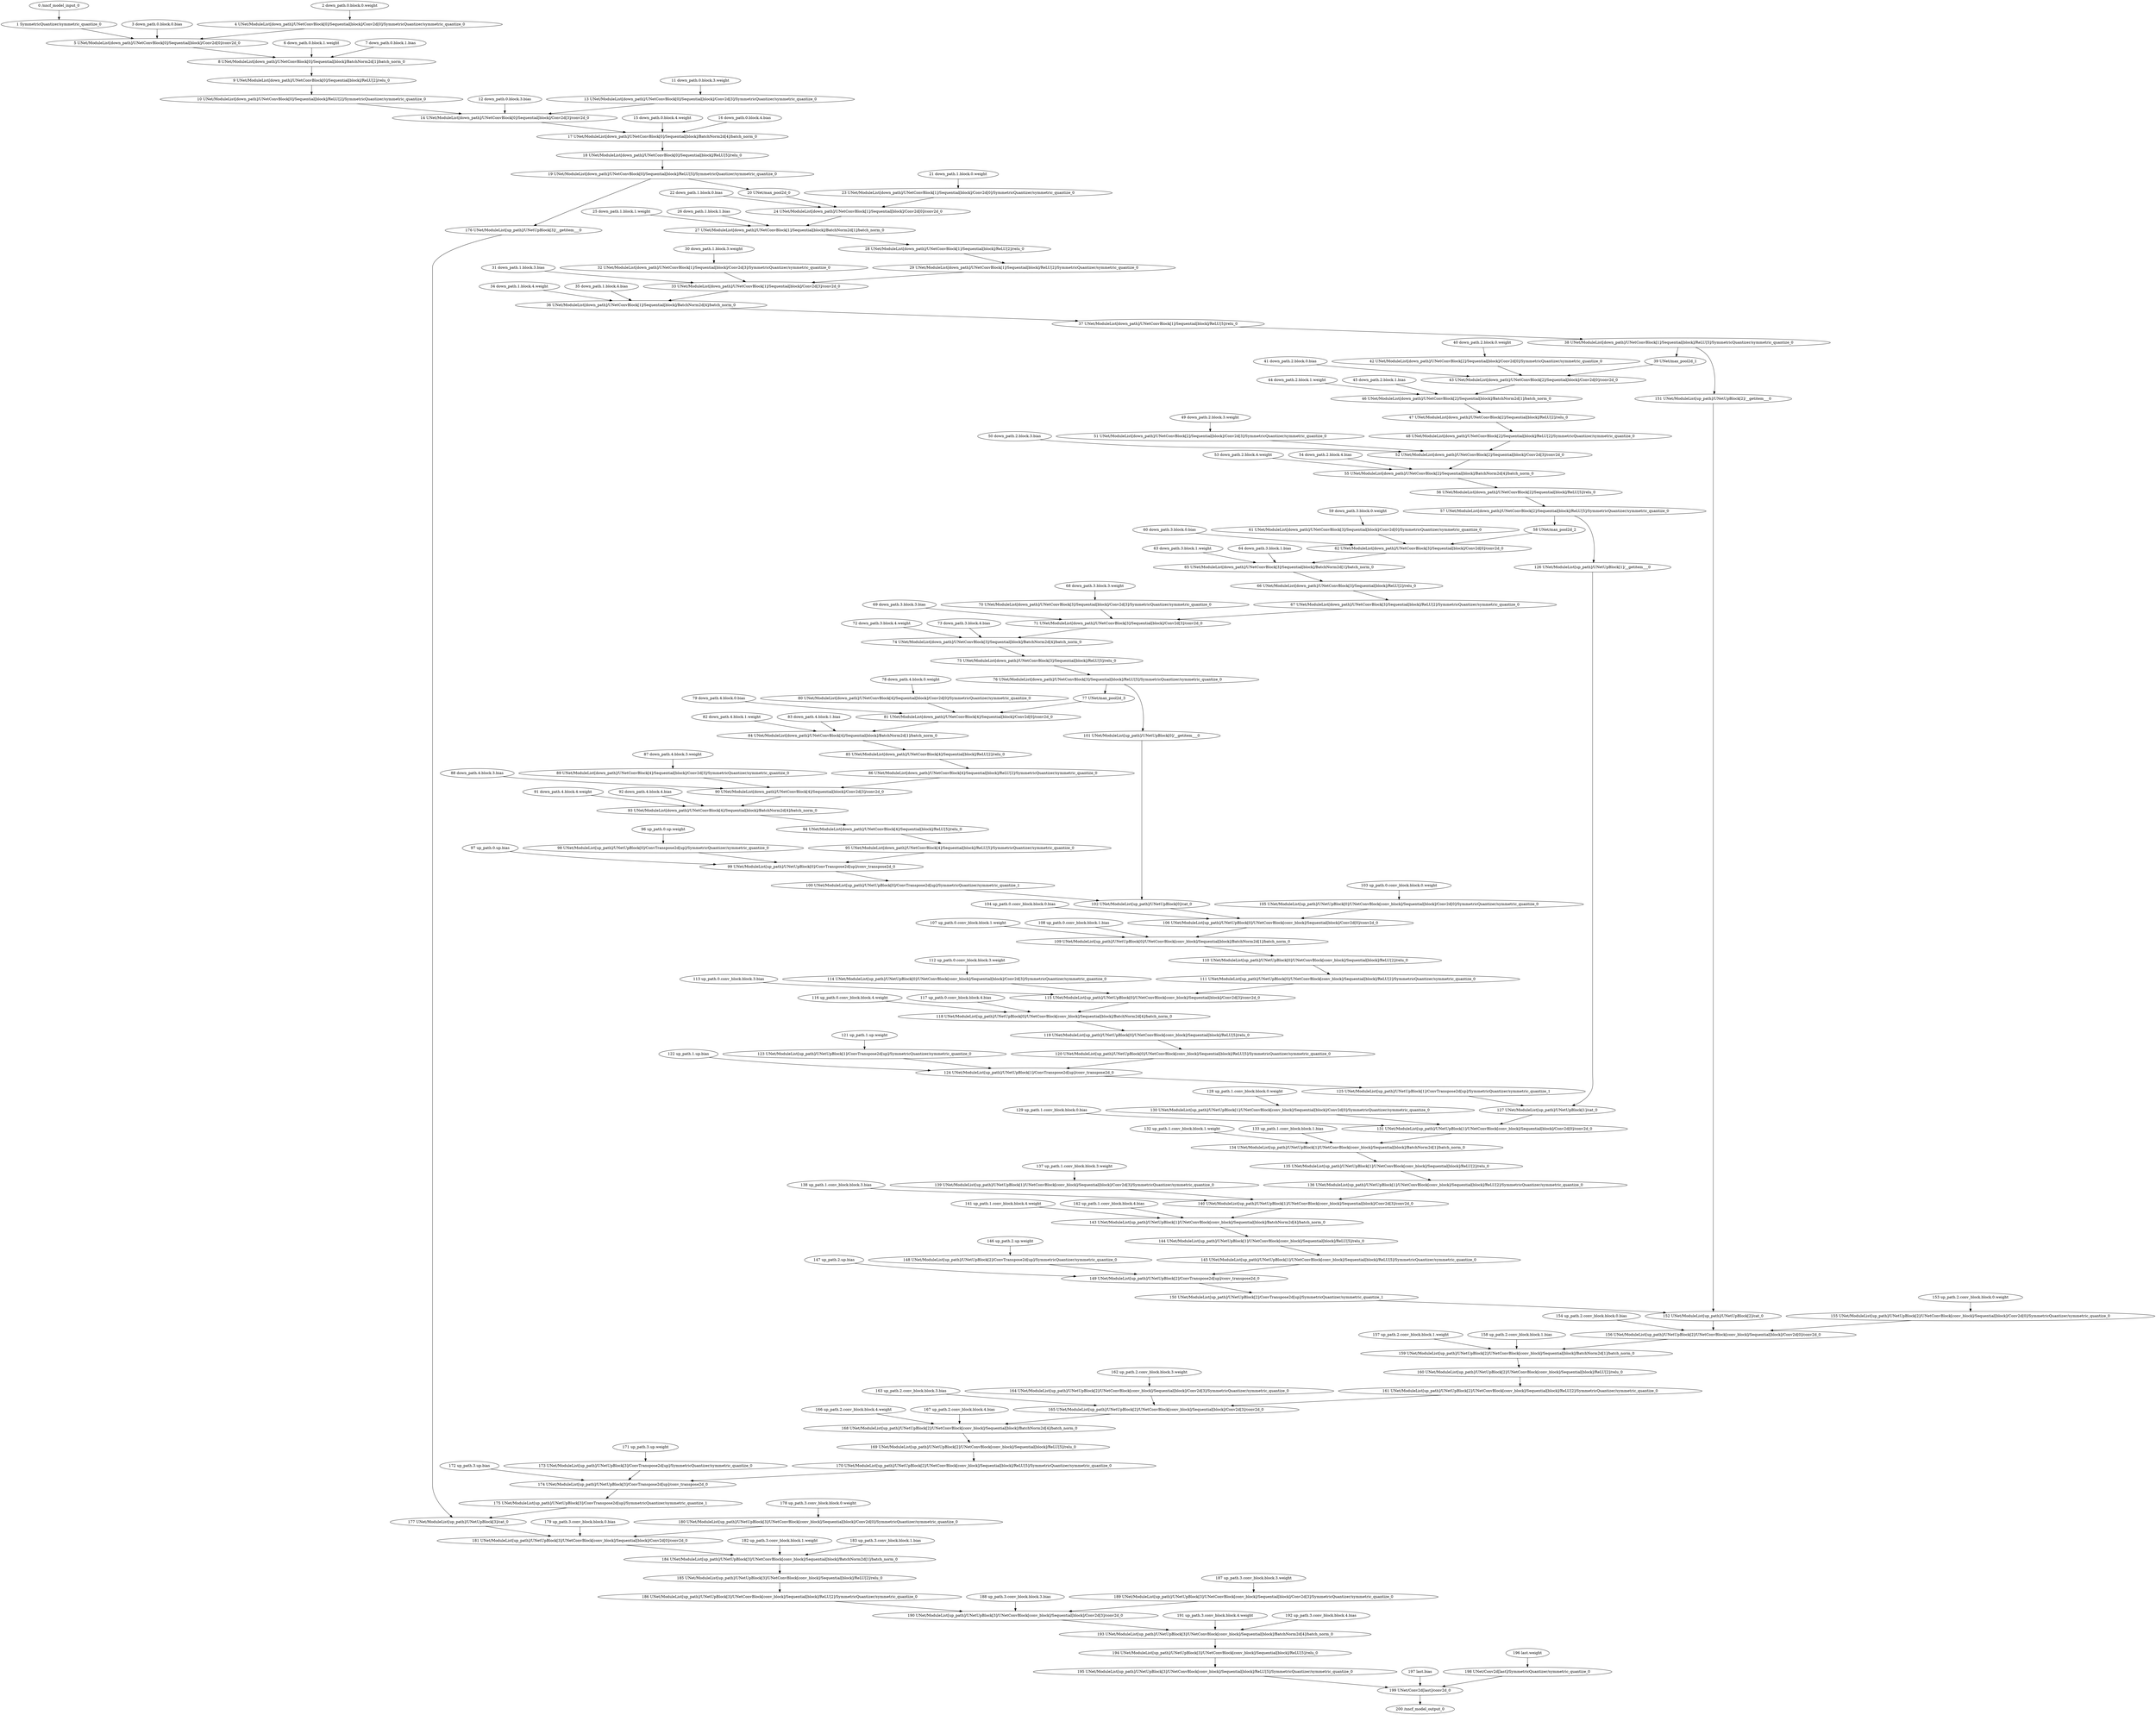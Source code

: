 strict digraph  {
"0 /nncf_model_input_0" [id=0, type=nncf_model_input];
"1 SymmetricQuantizer/symmetric_quantize_0" [id=1, type=symmetric_quantize];
"2 down_path.0.block.0.weight" [id=2, type=nncf_model_const];
"3 down_path.0.block.0.bias" [id=3, type=nncf_model_const];
"4 UNet/ModuleList[down_path]/UNetConvBlock[0]/Sequential[block]/Conv2d[0]/SymmetricQuantizer/symmetric_quantize_0" [id=4, type=symmetric_quantize];
"5 UNet/ModuleList[down_path]/UNetConvBlock[0]/Sequential[block]/Conv2d[0]/conv2d_0" [id=5, type=conv2d];
"6 down_path.0.block.1.weight" [id=6, type=nncf_model_const];
"7 down_path.0.block.1.bias" [id=7, type=nncf_model_const];
"8 UNet/ModuleList[down_path]/UNetConvBlock[0]/Sequential[block]/BatchNorm2d[1]/batch_norm_0" [id=8, type=batch_norm];
"9 UNet/ModuleList[down_path]/UNetConvBlock[0]/Sequential[block]/ReLU[2]/relu_0" [id=9, type=relu];
"10 UNet/ModuleList[down_path]/UNetConvBlock[0]/Sequential[block]/ReLU[2]/SymmetricQuantizer/symmetric_quantize_0" [id=10, type=symmetric_quantize];
"11 down_path.0.block.3.weight" [id=11, type=nncf_model_const];
"12 down_path.0.block.3.bias" [id=12, type=nncf_model_const];
"13 UNet/ModuleList[down_path]/UNetConvBlock[0]/Sequential[block]/Conv2d[3]/SymmetricQuantizer/symmetric_quantize_0" [id=13, type=symmetric_quantize];
"14 UNet/ModuleList[down_path]/UNetConvBlock[0]/Sequential[block]/Conv2d[3]/conv2d_0" [id=14, type=conv2d];
"15 down_path.0.block.4.weight" [id=15, type=nncf_model_const];
"16 down_path.0.block.4.bias" [id=16, type=nncf_model_const];
"17 UNet/ModuleList[down_path]/UNetConvBlock[0]/Sequential[block]/BatchNorm2d[4]/batch_norm_0" [id=17, type=batch_norm];
"18 UNet/ModuleList[down_path]/UNetConvBlock[0]/Sequential[block]/ReLU[5]/relu_0" [id=18, type=relu];
"19 UNet/ModuleList[down_path]/UNetConvBlock[0]/Sequential[block]/ReLU[5]/SymmetricQuantizer/symmetric_quantize_0" [id=19, type=symmetric_quantize];
"20 UNet/max_pool2d_0" [id=20, type=max_pool2d];
"21 down_path.1.block.0.weight" [id=21, type=nncf_model_const];
"22 down_path.1.block.0.bias" [id=22, type=nncf_model_const];
"23 UNet/ModuleList[down_path]/UNetConvBlock[1]/Sequential[block]/Conv2d[0]/SymmetricQuantizer/symmetric_quantize_0" [id=23, type=symmetric_quantize];
"24 UNet/ModuleList[down_path]/UNetConvBlock[1]/Sequential[block]/Conv2d[0]/conv2d_0" [id=24, type=conv2d];
"25 down_path.1.block.1.weight" [id=25, type=nncf_model_const];
"26 down_path.1.block.1.bias" [id=26, type=nncf_model_const];
"27 UNet/ModuleList[down_path]/UNetConvBlock[1]/Sequential[block]/BatchNorm2d[1]/batch_norm_0" [id=27, type=batch_norm];
"28 UNet/ModuleList[down_path]/UNetConvBlock[1]/Sequential[block]/ReLU[2]/relu_0" [id=28, type=relu];
"29 UNet/ModuleList[down_path]/UNetConvBlock[1]/Sequential[block]/ReLU[2]/SymmetricQuantizer/symmetric_quantize_0" [id=29, type=symmetric_quantize];
"30 down_path.1.block.3.weight" [id=30, type=nncf_model_const];
"31 down_path.1.block.3.bias" [id=31, type=nncf_model_const];
"32 UNet/ModuleList[down_path]/UNetConvBlock[1]/Sequential[block]/Conv2d[3]/SymmetricQuantizer/symmetric_quantize_0" [id=32, type=symmetric_quantize];
"33 UNet/ModuleList[down_path]/UNetConvBlock[1]/Sequential[block]/Conv2d[3]/conv2d_0" [id=33, type=conv2d];
"34 down_path.1.block.4.weight" [id=34, type=nncf_model_const];
"35 down_path.1.block.4.bias" [id=35, type=nncf_model_const];
"36 UNet/ModuleList[down_path]/UNetConvBlock[1]/Sequential[block]/BatchNorm2d[4]/batch_norm_0" [id=36, type=batch_norm];
"37 UNet/ModuleList[down_path]/UNetConvBlock[1]/Sequential[block]/ReLU[5]/relu_0" [id=37, type=relu];
"38 UNet/ModuleList[down_path]/UNetConvBlock[1]/Sequential[block]/ReLU[5]/SymmetricQuantizer/symmetric_quantize_0" [id=38, type=symmetric_quantize];
"39 UNet/max_pool2d_1" [id=39, type=max_pool2d];
"40 down_path.2.block.0.weight" [id=40, type=nncf_model_const];
"41 down_path.2.block.0.bias" [id=41, type=nncf_model_const];
"42 UNet/ModuleList[down_path]/UNetConvBlock[2]/Sequential[block]/Conv2d[0]/SymmetricQuantizer/symmetric_quantize_0" [id=42, type=symmetric_quantize];
"43 UNet/ModuleList[down_path]/UNetConvBlock[2]/Sequential[block]/Conv2d[0]/conv2d_0" [id=43, type=conv2d];
"44 down_path.2.block.1.weight" [id=44, type=nncf_model_const];
"45 down_path.2.block.1.bias" [id=45, type=nncf_model_const];
"46 UNet/ModuleList[down_path]/UNetConvBlock[2]/Sequential[block]/BatchNorm2d[1]/batch_norm_0" [id=46, type=batch_norm];
"47 UNet/ModuleList[down_path]/UNetConvBlock[2]/Sequential[block]/ReLU[2]/relu_0" [id=47, type=relu];
"48 UNet/ModuleList[down_path]/UNetConvBlock[2]/Sequential[block]/ReLU[2]/SymmetricQuantizer/symmetric_quantize_0" [id=48, type=symmetric_quantize];
"49 down_path.2.block.3.weight" [id=49, type=nncf_model_const];
"50 down_path.2.block.3.bias" [id=50, type=nncf_model_const];
"51 UNet/ModuleList[down_path]/UNetConvBlock[2]/Sequential[block]/Conv2d[3]/SymmetricQuantizer/symmetric_quantize_0" [id=51, type=symmetric_quantize];
"52 UNet/ModuleList[down_path]/UNetConvBlock[2]/Sequential[block]/Conv2d[3]/conv2d_0" [id=52, type=conv2d];
"53 down_path.2.block.4.weight" [id=53, type=nncf_model_const];
"54 down_path.2.block.4.bias" [id=54, type=nncf_model_const];
"55 UNet/ModuleList[down_path]/UNetConvBlock[2]/Sequential[block]/BatchNorm2d[4]/batch_norm_0" [id=55, type=batch_norm];
"56 UNet/ModuleList[down_path]/UNetConvBlock[2]/Sequential[block]/ReLU[5]/relu_0" [id=56, type=relu];
"57 UNet/ModuleList[down_path]/UNetConvBlock[2]/Sequential[block]/ReLU[5]/SymmetricQuantizer/symmetric_quantize_0" [id=57, type=symmetric_quantize];
"58 UNet/max_pool2d_2" [id=58, type=max_pool2d];
"59 down_path.3.block.0.weight" [id=59, type=nncf_model_const];
"60 down_path.3.block.0.bias" [id=60, type=nncf_model_const];
"61 UNet/ModuleList[down_path]/UNetConvBlock[3]/Sequential[block]/Conv2d[0]/SymmetricQuantizer/symmetric_quantize_0" [id=61, type=symmetric_quantize];
"62 UNet/ModuleList[down_path]/UNetConvBlock[3]/Sequential[block]/Conv2d[0]/conv2d_0" [id=62, type=conv2d];
"63 down_path.3.block.1.weight" [id=63, type=nncf_model_const];
"64 down_path.3.block.1.bias" [id=64, type=nncf_model_const];
"65 UNet/ModuleList[down_path]/UNetConvBlock[3]/Sequential[block]/BatchNorm2d[1]/batch_norm_0" [id=65, type=batch_norm];
"66 UNet/ModuleList[down_path]/UNetConvBlock[3]/Sequential[block]/ReLU[2]/relu_0" [id=66, type=relu];
"67 UNet/ModuleList[down_path]/UNetConvBlock[3]/Sequential[block]/ReLU[2]/SymmetricQuantizer/symmetric_quantize_0" [id=67, type=symmetric_quantize];
"68 down_path.3.block.3.weight" [id=68, type=nncf_model_const];
"69 down_path.3.block.3.bias" [id=69, type=nncf_model_const];
"70 UNet/ModuleList[down_path]/UNetConvBlock[3]/Sequential[block]/Conv2d[3]/SymmetricQuantizer/symmetric_quantize_0" [id=70, type=symmetric_quantize];
"71 UNet/ModuleList[down_path]/UNetConvBlock[3]/Sequential[block]/Conv2d[3]/conv2d_0" [id=71, type=conv2d];
"72 down_path.3.block.4.weight" [id=72, type=nncf_model_const];
"73 down_path.3.block.4.bias" [id=73, type=nncf_model_const];
"74 UNet/ModuleList[down_path]/UNetConvBlock[3]/Sequential[block]/BatchNorm2d[4]/batch_norm_0" [id=74, type=batch_norm];
"75 UNet/ModuleList[down_path]/UNetConvBlock[3]/Sequential[block]/ReLU[5]/relu_0" [id=75, type=relu];
"76 UNet/ModuleList[down_path]/UNetConvBlock[3]/Sequential[block]/ReLU[5]/SymmetricQuantizer/symmetric_quantize_0" [id=76, type=symmetric_quantize];
"77 UNet/max_pool2d_3" [id=77, type=max_pool2d];
"78 down_path.4.block.0.weight" [id=78, type=nncf_model_const];
"79 down_path.4.block.0.bias" [id=79, type=nncf_model_const];
"80 UNet/ModuleList[down_path]/UNetConvBlock[4]/Sequential[block]/Conv2d[0]/SymmetricQuantizer/symmetric_quantize_0" [id=80, type=symmetric_quantize];
"81 UNet/ModuleList[down_path]/UNetConvBlock[4]/Sequential[block]/Conv2d[0]/conv2d_0" [id=81, type=conv2d];
"82 down_path.4.block.1.weight" [id=82, type=nncf_model_const];
"83 down_path.4.block.1.bias" [id=83, type=nncf_model_const];
"84 UNet/ModuleList[down_path]/UNetConvBlock[4]/Sequential[block]/BatchNorm2d[1]/batch_norm_0" [id=84, type=batch_norm];
"85 UNet/ModuleList[down_path]/UNetConvBlock[4]/Sequential[block]/ReLU[2]/relu_0" [id=85, type=relu];
"86 UNet/ModuleList[down_path]/UNetConvBlock[4]/Sequential[block]/ReLU[2]/SymmetricQuantizer/symmetric_quantize_0" [id=86, type=symmetric_quantize];
"87 down_path.4.block.3.weight" [id=87, type=nncf_model_const];
"88 down_path.4.block.3.bias" [id=88, type=nncf_model_const];
"89 UNet/ModuleList[down_path]/UNetConvBlock[4]/Sequential[block]/Conv2d[3]/SymmetricQuantizer/symmetric_quantize_0" [id=89, type=symmetric_quantize];
"90 UNet/ModuleList[down_path]/UNetConvBlock[4]/Sequential[block]/Conv2d[3]/conv2d_0" [id=90, type=conv2d];
"91 down_path.4.block.4.weight" [id=91, type=nncf_model_const];
"92 down_path.4.block.4.bias" [id=92, type=nncf_model_const];
"93 UNet/ModuleList[down_path]/UNetConvBlock[4]/Sequential[block]/BatchNorm2d[4]/batch_norm_0" [id=93, type=batch_norm];
"94 UNet/ModuleList[down_path]/UNetConvBlock[4]/Sequential[block]/ReLU[5]/relu_0" [id=94, type=relu];
"95 UNet/ModuleList[down_path]/UNetConvBlock[4]/Sequential[block]/ReLU[5]/SymmetricQuantizer/symmetric_quantize_0" [id=95, type=symmetric_quantize];
"96 up_path.0.up.weight" [id=96, type=nncf_model_const];
"97 up_path.0.up.bias" [id=97, type=nncf_model_const];
"98 UNet/ModuleList[up_path]/UNetUpBlock[0]/ConvTranspose2d[up]/SymmetricQuantizer/symmetric_quantize_0" [id=98, type=symmetric_quantize];
"99 UNet/ModuleList[up_path]/UNetUpBlock[0]/ConvTranspose2d[up]/conv_transpose2d_0" [id=99, type=conv_transpose2d];
"100 UNet/ModuleList[up_path]/UNetUpBlock[0]/ConvTranspose2d[up]/SymmetricQuantizer/symmetric_quantize_1" [id=100, type=symmetric_quantize];
"101 UNet/ModuleList[up_path]/UNetUpBlock[0]/__getitem___0" [id=101, type=__getitem__];
"102 UNet/ModuleList[up_path]/UNetUpBlock[0]/cat_0" [id=102, type=cat];
"103 up_path.0.conv_block.block.0.weight" [id=103, type=nncf_model_const];
"104 up_path.0.conv_block.block.0.bias" [id=104, type=nncf_model_const];
"105 UNet/ModuleList[up_path]/UNetUpBlock[0]/UNetConvBlock[conv_block]/Sequential[block]/Conv2d[0]/SymmetricQuantizer/symmetric_quantize_0" [id=105, type=symmetric_quantize];
"106 UNet/ModuleList[up_path]/UNetUpBlock[0]/UNetConvBlock[conv_block]/Sequential[block]/Conv2d[0]/conv2d_0" [id=106, type=conv2d];
"107 up_path.0.conv_block.block.1.weight" [id=107, type=nncf_model_const];
"108 up_path.0.conv_block.block.1.bias" [id=108, type=nncf_model_const];
"109 UNet/ModuleList[up_path]/UNetUpBlock[0]/UNetConvBlock[conv_block]/Sequential[block]/BatchNorm2d[1]/batch_norm_0" [id=109, type=batch_norm];
"110 UNet/ModuleList[up_path]/UNetUpBlock[0]/UNetConvBlock[conv_block]/Sequential[block]/ReLU[2]/relu_0" [id=110, type=relu];
"111 UNet/ModuleList[up_path]/UNetUpBlock[0]/UNetConvBlock[conv_block]/Sequential[block]/ReLU[2]/SymmetricQuantizer/symmetric_quantize_0" [id=111, type=symmetric_quantize];
"112 up_path.0.conv_block.block.3.weight" [id=112, type=nncf_model_const];
"113 up_path.0.conv_block.block.3.bias" [id=113, type=nncf_model_const];
"114 UNet/ModuleList[up_path]/UNetUpBlock[0]/UNetConvBlock[conv_block]/Sequential[block]/Conv2d[3]/SymmetricQuantizer/symmetric_quantize_0" [id=114, type=symmetric_quantize];
"115 UNet/ModuleList[up_path]/UNetUpBlock[0]/UNetConvBlock[conv_block]/Sequential[block]/Conv2d[3]/conv2d_0" [id=115, type=conv2d];
"116 up_path.0.conv_block.block.4.weight" [id=116, type=nncf_model_const];
"117 up_path.0.conv_block.block.4.bias" [id=117, type=nncf_model_const];
"118 UNet/ModuleList[up_path]/UNetUpBlock[0]/UNetConvBlock[conv_block]/Sequential[block]/BatchNorm2d[4]/batch_norm_0" [id=118, type=batch_norm];
"119 UNet/ModuleList[up_path]/UNetUpBlock[0]/UNetConvBlock[conv_block]/Sequential[block]/ReLU[5]/relu_0" [id=119, type=relu];
"120 UNet/ModuleList[up_path]/UNetUpBlock[0]/UNetConvBlock[conv_block]/Sequential[block]/ReLU[5]/SymmetricQuantizer/symmetric_quantize_0" [id=120, type=symmetric_quantize];
"121 up_path.1.up.weight" [id=121, type=nncf_model_const];
"122 up_path.1.up.bias" [id=122, type=nncf_model_const];
"123 UNet/ModuleList[up_path]/UNetUpBlock[1]/ConvTranspose2d[up]/SymmetricQuantizer/symmetric_quantize_0" [id=123, type=symmetric_quantize];
"124 UNet/ModuleList[up_path]/UNetUpBlock[1]/ConvTranspose2d[up]/conv_transpose2d_0" [id=124, type=conv_transpose2d];
"125 UNet/ModuleList[up_path]/UNetUpBlock[1]/ConvTranspose2d[up]/SymmetricQuantizer/symmetric_quantize_1" [id=125, type=symmetric_quantize];
"126 UNet/ModuleList[up_path]/UNetUpBlock[1]/__getitem___0" [id=126, type=__getitem__];
"127 UNet/ModuleList[up_path]/UNetUpBlock[1]/cat_0" [id=127, type=cat];
"128 up_path.1.conv_block.block.0.weight" [id=128, type=nncf_model_const];
"129 up_path.1.conv_block.block.0.bias" [id=129, type=nncf_model_const];
"130 UNet/ModuleList[up_path]/UNetUpBlock[1]/UNetConvBlock[conv_block]/Sequential[block]/Conv2d[0]/SymmetricQuantizer/symmetric_quantize_0" [id=130, type=symmetric_quantize];
"131 UNet/ModuleList[up_path]/UNetUpBlock[1]/UNetConvBlock[conv_block]/Sequential[block]/Conv2d[0]/conv2d_0" [id=131, type=conv2d];
"132 up_path.1.conv_block.block.1.weight" [id=132, type=nncf_model_const];
"133 up_path.1.conv_block.block.1.bias" [id=133, type=nncf_model_const];
"134 UNet/ModuleList[up_path]/UNetUpBlock[1]/UNetConvBlock[conv_block]/Sequential[block]/BatchNorm2d[1]/batch_norm_0" [id=134, type=batch_norm];
"135 UNet/ModuleList[up_path]/UNetUpBlock[1]/UNetConvBlock[conv_block]/Sequential[block]/ReLU[2]/relu_0" [id=135, type=relu];
"136 UNet/ModuleList[up_path]/UNetUpBlock[1]/UNetConvBlock[conv_block]/Sequential[block]/ReLU[2]/SymmetricQuantizer/symmetric_quantize_0" [id=136, type=symmetric_quantize];
"137 up_path.1.conv_block.block.3.weight" [id=137, type=nncf_model_const];
"138 up_path.1.conv_block.block.3.bias" [id=138, type=nncf_model_const];
"139 UNet/ModuleList[up_path]/UNetUpBlock[1]/UNetConvBlock[conv_block]/Sequential[block]/Conv2d[3]/SymmetricQuantizer/symmetric_quantize_0" [id=139, type=symmetric_quantize];
"140 UNet/ModuleList[up_path]/UNetUpBlock[1]/UNetConvBlock[conv_block]/Sequential[block]/Conv2d[3]/conv2d_0" [id=140, type=conv2d];
"141 up_path.1.conv_block.block.4.weight" [id=141, type=nncf_model_const];
"142 up_path.1.conv_block.block.4.bias" [id=142, type=nncf_model_const];
"143 UNet/ModuleList[up_path]/UNetUpBlock[1]/UNetConvBlock[conv_block]/Sequential[block]/BatchNorm2d[4]/batch_norm_0" [id=143, type=batch_norm];
"144 UNet/ModuleList[up_path]/UNetUpBlock[1]/UNetConvBlock[conv_block]/Sequential[block]/ReLU[5]/relu_0" [id=144, type=relu];
"145 UNet/ModuleList[up_path]/UNetUpBlock[1]/UNetConvBlock[conv_block]/Sequential[block]/ReLU[5]/SymmetricQuantizer/symmetric_quantize_0" [id=145, type=symmetric_quantize];
"146 up_path.2.up.weight" [id=146, type=nncf_model_const];
"147 up_path.2.up.bias" [id=147, type=nncf_model_const];
"148 UNet/ModuleList[up_path]/UNetUpBlock[2]/ConvTranspose2d[up]/SymmetricQuantizer/symmetric_quantize_0" [id=148, type=symmetric_quantize];
"149 UNet/ModuleList[up_path]/UNetUpBlock[2]/ConvTranspose2d[up]/conv_transpose2d_0" [id=149, type=conv_transpose2d];
"150 UNet/ModuleList[up_path]/UNetUpBlock[2]/ConvTranspose2d[up]/SymmetricQuantizer/symmetric_quantize_1" [id=150, type=symmetric_quantize];
"151 UNet/ModuleList[up_path]/UNetUpBlock[2]/__getitem___0" [id=151, type=__getitem__];
"152 UNet/ModuleList[up_path]/UNetUpBlock[2]/cat_0" [id=152, type=cat];
"153 up_path.2.conv_block.block.0.weight" [id=153, type=nncf_model_const];
"154 up_path.2.conv_block.block.0.bias" [id=154, type=nncf_model_const];
"155 UNet/ModuleList[up_path]/UNetUpBlock[2]/UNetConvBlock[conv_block]/Sequential[block]/Conv2d[0]/SymmetricQuantizer/symmetric_quantize_0" [id=155, type=symmetric_quantize];
"156 UNet/ModuleList[up_path]/UNetUpBlock[2]/UNetConvBlock[conv_block]/Sequential[block]/Conv2d[0]/conv2d_0" [id=156, type=conv2d];
"157 up_path.2.conv_block.block.1.weight" [id=157, type=nncf_model_const];
"158 up_path.2.conv_block.block.1.bias" [id=158, type=nncf_model_const];
"159 UNet/ModuleList[up_path]/UNetUpBlock[2]/UNetConvBlock[conv_block]/Sequential[block]/BatchNorm2d[1]/batch_norm_0" [id=159, type=batch_norm];
"160 UNet/ModuleList[up_path]/UNetUpBlock[2]/UNetConvBlock[conv_block]/Sequential[block]/ReLU[2]/relu_0" [id=160, type=relu];
"161 UNet/ModuleList[up_path]/UNetUpBlock[2]/UNetConvBlock[conv_block]/Sequential[block]/ReLU[2]/SymmetricQuantizer/symmetric_quantize_0" [id=161, type=symmetric_quantize];
"162 up_path.2.conv_block.block.3.weight" [id=162, type=nncf_model_const];
"163 up_path.2.conv_block.block.3.bias" [id=163, type=nncf_model_const];
"164 UNet/ModuleList[up_path]/UNetUpBlock[2]/UNetConvBlock[conv_block]/Sequential[block]/Conv2d[3]/SymmetricQuantizer/symmetric_quantize_0" [id=164, type=symmetric_quantize];
"165 UNet/ModuleList[up_path]/UNetUpBlock[2]/UNetConvBlock[conv_block]/Sequential[block]/Conv2d[3]/conv2d_0" [id=165, type=conv2d];
"166 up_path.2.conv_block.block.4.weight" [id=166, type=nncf_model_const];
"167 up_path.2.conv_block.block.4.bias" [id=167, type=nncf_model_const];
"168 UNet/ModuleList[up_path]/UNetUpBlock[2]/UNetConvBlock[conv_block]/Sequential[block]/BatchNorm2d[4]/batch_norm_0" [id=168, type=batch_norm];
"169 UNet/ModuleList[up_path]/UNetUpBlock[2]/UNetConvBlock[conv_block]/Sequential[block]/ReLU[5]/relu_0" [id=169, type=relu];
"170 UNet/ModuleList[up_path]/UNetUpBlock[2]/UNetConvBlock[conv_block]/Sequential[block]/ReLU[5]/SymmetricQuantizer/symmetric_quantize_0" [id=170, type=symmetric_quantize];
"171 up_path.3.up.weight" [id=171, type=nncf_model_const];
"172 up_path.3.up.bias" [id=172, type=nncf_model_const];
"173 UNet/ModuleList[up_path]/UNetUpBlock[3]/ConvTranspose2d[up]/SymmetricQuantizer/symmetric_quantize_0" [id=173, type=symmetric_quantize];
"174 UNet/ModuleList[up_path]/UNetUpBlock[3]/ConvTranspose2d[up]/conv_transpose2d_0" [id=174, type=conv_transpose2d];
"175 UNet/ModuleList[up_path]/UNetUpBlock[3]/ConvTranspose2d[up]/SymmetricQuantizer/symmetric_quantize_1" [id=175, type=symmetric_quantize];
"176 UNet/ModuleList[up_path]/UNetUpBlock[3]/__getitem___0" [id=176, type=__getitem__];
"177 UNet/ModuleList[up_path]/UNetUpBlock[3]/cat_0" [id=177, type=cat];
"178 up_path.3.conv_block.block.0.weight" [id=178, type=nncf_model_const];
"179 up_path.3.conv_block.block.0.bias" [id=179, type=nncf_model_const];
"180 UNet/ModuleList[up_path]/UNetUpBlock[3]/UNetConvBlock[conv_block]/Sequential[block]/Conv2d[0]/SymmetricQuantizer/symmetric_quantize_0" [id=180, type=symmetric_quantize];
"181 UNet/ModuleList[up_path]/UNetUpBlock[3]/UNetConvBlock[conv_block]/Sequential[block]/Conv2d[0]/conv2d_0" [id=181, type=conv2d];
"182 up_path.3.conv_block.block.1.weight" [id=182, type=nncf_model_const];
"183 up_path.3.conv_block.block.1.bias" [id=183, type=nncf_model_const];
"184 UNet/ModuleList[up_path]/UNetUpBlock[3]/UNetConvBlock[conv_block]/Sequential[block]/BatchNorm2d[1]/batch_norm_0" [id=184, type=batch_norm];
"185 UNet/ModuleList[up_path]/UNetUpBlock[3]/UNetConvBlock[conv_block]/Sequential[block]/ReLU[2]/relu_0" [id=185, type=relu];
"186 UNet/ModuleList[up_path]/UNetUpBlock[3]/UNetConvBlock[conv_block]/Sequential[block]/ReLU[2]/SymmetricQuantizer/symmetric_quantize_0" [id=186, type=symmetric_quantize];
"187 up_path.3.conv_block.block.3.weight" [id=187, type=nncf_model_const];
"188 up_path.3.conv_block.block.3.bias" [id=188, type=nncf_model_const];
"189 UNet/ModuleList[up_path]/UNetUpBlock[3]/UNetConvBlock[conv_block]/Sequential[block]/Conv2d[3]/SymmetricQuantizer/symmetric_quantize_0" [id=189, type=symmetric_quantize];
"190 UNet/ModuleList[up_path]/UNetUpBlock[3]/UNetConvBlock[conv_block]/Sequential[block]/Conv2d[3]/conv2d_0" [id=190, type=conv2d];
"191 up_path.3.conv_block.block.4.weight" [id=191, type=nncf_model_const];
"192 up_path.3.conv_block.block.4.bias" [id=192, type=nncf_model_const];
"193 UNet/ModuleList[up_path]/UNetUpBlock[3]/UNetConvBlock[conv_block]/Sequential[block]/BatchNorm2d[4]/batch_norm_0" [id=193, type=batch_norm];
"194 UNet/ModuleList[up_path]/UNetUpBlock[3]/UNetConvBlock[conv_block]/Sequential[block]/ReLU[5]/relu_0" [id=194, type=relu];
"195 UNet/ModuleList[up_path]/UNetUpBlock[3]/UNetConvBlock[conv_block]/Sequential[block]/ReLU[5]/SymmetricQuantizer/symmetric_quantize_0" [id=195, type=symmetric_quantize];
"196 last.weight" [id=196, type=nncf_model_const];
"197 last.bias" [id=197, type=nncf_model_const];
"198 UNet/Conv2d[last]/SymmetricQuantizer/symmetric_quantize_0" [id=198, type=symmetric_quantize];
"199 UNet/Conv2d[last]/conv2d_0" [id=199, type=conv2d];
"200 /nncf_model_output_0" [id=200, type=nncf_model_output];
"0 /nncf_model_input_0" -> "1 SymmetricQuantizer/symmetric_quantize_0";
"1 SymmetricQuantizer/symmetric_quantize_0" -> "5 UNet/ModuleList[down_path]/UNetConvBlock[0]/Sequential[block]/Conv2d[0]/conv2d_0";
"2 down_path.0.block.0.weight" -> "4 UNet/ModuleList[down_path]/UNetConvBlock[0]/Sequential[block]/Conv2d[0]/SymmetricQuantizer/symmetric_quantize_0";
"3 down_path.0.block.0.bias" -> "5 UNet/ModuleList[down_path]/UNetConvBlock[0]/Sequential[block]/Conv2d[0]/conv2d_0";
"4 UNet/ModuleList[down_path]/UNetConvBlock[0]/Sequential[block]/Conv2d[0]/SymmetricQuantizer/symmetric_quantize_0" -> "5 UNet/ModuleList[down_path]/UNetConvBlock[0]/Sequential[block]/Conv2d[0]/conv2d_0";
"5 UNet/ModuleList[down_path]/UNetConvBlock[0]/Sequential[block]/Conv2d[0]/conv2d_0" -> "8 UNet/ModuleList[down_path]/UNetConvBlock[0]/Sequential[block]/BatchNorm2d[1]/batch_norm_0";
"6 down_path.0.block.1.weight" -> "8 UNet/ModuleList[down_path]/UNetConvBlock[0]/Sequential[block]/BatchNorm2d[1]/batch_norm_0";
"7 down_path.0.block.1.bias" -> "8 UNet/ModuleList[down_path]/UNetConvBlock[0]/Sequential[block]/BatchNorm2d[1]/batch_norm_0";
"8 UNet/ModuleList[down_path]/UNetConvBlock[0]/Sequential[block]/BatchNorm2d[1]/batch_norm_0" -> "9 UNet/ModuleList[down_path]/UNetConvBlock[0]/Sequential[block]/ReLU[2]/relu_0";
"9 UNet/ModuleList[down_path]/UNetConvBlock[0]/Sequential[block]/ReLU[2]/relu_0" -> "10 UNet/ModuleList[down_path]/UNetConvBlock[0]/Sequential[block]/ReLU[2]/SymmetricQuantizer/symmetric_quantize_0";
"10 UNet/ModuleList[down_path]/UNetConvBlock[0]/Sequential[block]/ReLU[2]/SymmetricQuantizer/symmetric_quantize_0" -> "14 UNet/ModuleList[down_path]/UNetConvBlock[0]/Sequential[block]/Conv2d[3]/conv2d_0";
"11 down_path.0.block.3.weight" -> "13 UNet/ModuleList[down_path]/UNetConvBlock[0]/Sequential[block]/Conv2d[3]/SymmetricQuantizer/symmetric_quantize_0";
"12 down_path.0.block.3.bias" -> "14 UNet/ModuleList[down_path]/UNetConvBlock[0]/Sequential[block]/Conv2d[3]/conv2d_0";
"13 UNet/ModuleList[down_path]/UNetConvBlock[0]/Sequential[block]/Conv2d[3]/SymmetricQuantizer/symmetric_quantize_0" -> "14 UNet/ModuleList[down_path]/UNetConvBlock[0]/Sequential[block]/Conv2d[3]/conv2d_0";
"14 UNet/ModuleList[down_path]/UNetConvBlock[0]/Sequential[block]/Conv2d[3]/conv2d_0" -> "17 UNet/ModuleList[down_path]/UNetConvBlock[0]/Sequential[block]/BatchNorm2d[4]/batch_norm_0";
"15 down_path.0.block.4.weight" -> "17 UNet/ModuleList[down_path]/UNetConvBlock[0]/Sequential[block]/BatchNorm2d[4]/batch_norm_0";
"16 down_path.0.block.4.bias" -> "17 UNet/ModuleList[down_path]/UNetConvBlock[0]/Sequential[block]/BatchNorm2d[4]/batch_norm_0";
"17 UNet/ModuleList[down_path]/UNetConvBlock[0]/Sequential[block]/BatchNorm2d[4]/batch_norm_0" -> "18 UNet/ModuleList[down_path]/UNetConvBlock[0]/Sequential[block]/ReLU[5]/relu_0";
"18 UNet/ModuleList[down_path]/UNetConvBlock[0]/Sequential[block]/ReLU[5]/relu_0" -> "19 UNet/ModuleList[down_path]/UNetConvBlock[0]/Sequential[block]/ReLU[5]/SymmetricQuantizer/symmetric_quantize_0";
"19 UNet/ModuleList[down_path]/UNetConvBlock[0]/Sequential[block]/ReLU[5]/SymmetricQuantizer/symmetric_quantize_0" -> "20 UNet/max_pool2d_0";
"19 UNet/ModuleList[down_path]/UNetConvBlock[0]/Sequential[block]/ReLU[5]/SymmetricQuantizer/symmetric_quantize_0" -> "176 UNet/ModuleList[up_path]/UNetUpBlock[3]/__getitem___0";
"20 UNet/max_pool2d_0" -> "24 UNet/ModuleList[down_path]/UNetConvBlock[1]/Sequential[block]/Conv2d[0]/conv2d_0";
"21 down_path.1.block.0.weight" -> "23 UNet/ModuleList[down_path]/UNetConvBlock[1]/Sequential[block]/Conv2d[0]/SymmetricQuantizer/symmetric_quantize_0";
"22 down_path.1.block.0.bias" -> "24 UNet/ModuleList[down_path]/UNetConvBlock[1]/Sequential[block]/Conv2d[0]/conv2d_0";
"23 UNet/ModuleList[down_path]/UNetConvBlock[1]/Sequential[block]/Conv2d[0]/SymmetricQuantizer/symmetric_quantize_0" -> "24 UNet/ModuleList[down_path]/UNetConvBlock[1]/Sequential[block]/Conv2d[0]/conv2d_0";
"24 UNet/ModuleList[down_path]/UNetConvBlock[1]/Sequential[block]/Conv2d[0]/conv2d_0" -> "27 UNet/ModuleList[down_path]/UNetConvBlock[1]/Sequential[block]/BatchNorm2d[1]/batch_norm_0";
"25 down_path.1.block.1.weight" -> "27 UNet/ModuleList[down_path]/UNetConvBlock[1]/Sequential[block]/BatchNorm2d[1]/batch_norm_0";
"26 down_path.1.block.1.bias" -> "27 UNet/ModuleList[down_path]/UNetConvBlock[1]/Sequential[block]/BatchNorm2d[1]/batch_norm_0";
"27 UNet/ModuleList[down_path]/UNetConvBlock[1]/Sequential[block]/BatchNorm2d[1]/batch_norm_0" -> "28 UNet/ModuleList[down_path]/UNetConvBlock[1]/Sequential[block]/ReLU[2]/relu_0";
"28 UNet/ModuleList[down_path]/UNetConvBlock[1]/Sequential[block]/ReLU[2]/relu_0" -> "29 UNet/ModuleList[down_path]/UNetConvBlock[1]/Sequential[block]/ReLU[2]/SymmetricQuantizer/symmetric_quantize_0";
"29 UNet/ModuleList[down_path]/UNetConvBlock[1]/Sequential[block]/ReLU[2]/SymmetricQuantizer/symmetric_quantize_0" -> "33 UNet/ModuleList[down_path]/UNetConvBlock[1]/Sequential[block]/Conv2d[3]/conv2d_0";
"30 down_path.1.block.3.weight" -> "32 UNet/ModuleList[down_path]/UNetConvBlock[1]/Sequential[block]/Conv2d[3]/SymmetricQuantizer/symmetric_quantize_0";
"31 down_path.1.block.3.bias" -> "33 UNet/ModuleList[down_path]/UNetConvBlock[1]/Sequential[block]/Conv2d[3]/conv2d_0";
"32 UNet/ModuleList[down_path]/UNetConvBlock[1]/Sequential[block]/Conv2d[3]/SymmetricQuantizer/symmetric_quantize_0" -> "33 UNet/ModuleList[down_path]/UNetConvBlock[1]/Sequential[block]/Conv2d[3]/conv2d_0";
"33 UNet/ModuleList[down_path]/UNetConvBlock[1]/Sequential[block]/Conv2d[3]/conv2d_0" -> "36 UNet/ModuleList[down_path]/UNetConvBlock[1]/Sequential[block]/BatchNorm2d[4]/batch_norm_0";
"34 down_path.1.block.4.weight" -> "36 UNet/ModuleList[down_path]/UNetConvBlock[1]/Sequential[block]/BatchNorm2d[4]/batch_norm_0";
"35 down_path.1.block.4.bias" -> "36 UNet/ModuleList[down_path]/UNetConvBlock[1]/Sequential[block]/BatchNorm2d[4]/batch_norm_0";
"36 UNet/ModuleList[down_path]/UNetConvBlock[1]/Sequential[block]/BatchNorm2d[4]/batch_norm_0" -> "37 UNet/ModuleList[down_path]/UNetConvBlock[1]/Sequential[block]/ReLU[5]/relu_0";
"37 UNet/ModuleList[down_path]/UNetConvBlock[1]/Sequential[block]/ReLU[5]/relu_0" -> "38 UNet/ModuleList[down_path]/UNetConvBlock[1]/Sequential[block]/ReLU[5]/SymmetricQuantizer/symmetric_quantize_0";
"38 UNet/ModuleList[down_path]/UNetConvBlock[1]/Sequential[block]/ReLU[5]/SymmetricQuantizer/symmetric_quantize_0" -> "39 UNet/max_pool2d_1";
"38 UNet/ModuleList[down_path]/UNetConvBlock[1]/Sequential[block]/ReLU[5]/SymmetricQuantizer/symmetric_quantize_0" -> "151 UNet/ModuleList[up_path]/UNetUpBlock[2]/__getitem___0";
"39 UNet/max_pool2d_1" -> "43 UNet/ModuleList[down_path]/UNetConvBlock[2]/Sequential[block]/Conv2d[0]/conv2d_0";
"40 down_path.2.block.0.weight" -> "42 UNet/ModuleList[down_path]/UNetConvBlock[2]/Sequential[block]/Conv2d[0]/SymmetricQuantizer/symmetric_quantize_0";
"41 down_path.2.block.0.bias" -> "43 UNet/ModuleList[down_path]/UNetConvBlock[2]/Sequential[block]/Conv2d[0]/conv2d_0";
"42 UNet/ModuleList[down_path]/UNetConvBlock[2]/Sequential[block]/Conv2d[0]/SymmetricQuantizer/symmetric_quantize_0" -> "43 UNet/ModuleList[down_path]/UNetConvBlock[2]/Sequential[block]/Conv2d[0]/conv2d_0";
"43 UNet/ModuleList[down_path]/UNetConvBlock[2]/Sequential[block]/Conv2d[0]/conv2d_0" -> "46 UNet/ModuleList[down_path]/UNetConvBlock[2]/Sequential[block]/BatchNorm2d[1]/batch_norm_0";
"44 down_path.2.block.1.weight" -> "46 UNet/ModuleList[down_path]/UNetConvBlock[2]/Sequential[block]/BatchNorm2d[1]/batch_norm_0";
"45 down_path.2.block.1.bias" -> "46 UNet/ModuleList[down_path]/UNetConvBlock[2]/Sequential[block]/BatchNorm2d[1]/batch_norm_0";
"46 UNet/ModuleList[down_path]/UNetConvBlock[2]/Sequential[block]/BatchNorm2d[1]/batch_norm_0" -> "47 UNet/ModuleList[down_path]/UNetConvBlock[2]/Sequential[block]/ReLU[2]/relu_0";
"47 UNet/ModuleList[down_path]/UNetConvBlock[2]/Sequential[block]/ReLU[2]/relu_0" -> "48 UNet/ModuleList[down_path]/UNetConvBlock[2]/Sequential[block]/ReLU[2]/SymmetricQuantizer/symmetric_quantize_0";
"48 UNet/ModuleList[down_path]/UNetConvBlock[2]/Sequential[block]/ReLU[2]/SymmetricQuantizer/symmetric_quantize_0" -> "52 UNet/ModuleList[down_path]/UNetConvBlock[2]/Sequential[block]/Conv2d[3]/conv2d_0";
"49 down_path.2.block.3.weight" -> "51 UNet/ModuleList[down_path]/UNetConvBlock[2]/Sequential[block]/Conv2d[3]/SymmetricQuantizer/symmetric_quantize_0";
"50 down_path.2.block.3.bias" -> "52 UNet/ModuleList[down_path]/UNetConvBlock[2]/Sequential[block]/Conv2d[3]/conv2d_0";
"51 UNet/ModuleList[down_path]/UNetConvBlock[2]/Sequential[block]/Conv2d[3]/SymmetricQuantizer/symmetric_quantize_0" -> "52 UNet/ModuleList[down_path]/UNetConvBlock[2]/Sequential[block]/Conv2d[3]/conv2d_0";
"52 UNet/ModuleList[down_path]/UNetConvBlock[2]/Sequential[block]/Conv2d[3]/conv2d_0" -> "55 UNet/ModuleList[down_path]/UNetConvBlock[2]/Sequential[block]/BatchNorm2d[4]/batch_norm_0";
"53 down_path.2.block.4.weight" -> "55 UNet/ModuleList[down_path]/UNetConvBlock[2]/Sequential[block]/BatchNorm2d[4]/batch_norm_0";
"54 down_path.2.block.4.bias" -> "55 UNet/ModuleList[down_path]/UNetConvBlock[2]/Sequential[block]/BatchNorm2d[4]/batch_norm_0";
"55 UNet/ModuleList[down_path]/UNetConvBlock[2]/Sequential[block]/BatchNorm2d[4]/batch_norm_0" -> "56 UNet/ModuleList[down_path]/UNetConvBlock[2]/Sequential[block]/ReLU[5]/relu_0";
"56 UNet/ModuleList[down_path]/UNetConvBlock[2]/Sequential[block]/ReLU[5]/relu_0" -> "57 UNet/ModuleList[down_path]/UNetConvBlock[2]/Sequential[block]/ReLU[5]/SymmetricQuantizer/symmetric_quantize_0";
"57 UNet/ModuleList[down_path]/UNetConvBlock[2]/Sequential[block]/ReLU[5]/SymmetricQuantizer/symmetric_quantize_0" -> "58 UNet/max_pool2d_2";
"57 UNet/ModuleList[down_path]/UNetConvBlock[2]/Sequential[block]/ReLU[5]/SymmetricQuantizer/symmetric_quantize_0" -> "126 UNet/ModuleList[up_path]/UNetUpBlock[1]/__getitem___0";
"58 UNet/max_pool2d_2" -> "62 UNet/ModuleList[down_path]/UNetConvBlock[3]/Sequential[block]/Conv2d[0]/conv2d_0";
"59 down_path.3.block.0.weight" -> "61 UNet/ModuleList[down_path]/UNetConvBlock[3]/Sequential[block]/Conv2d[0]/SymmetricQuantizer/symmetric_quantize_0";
"60 down_path.3.block.0.bias" -> "62 UNet/ModuleList[down_path]/UNetConvBlock[3]/Sequential[block]/Conv2d[0]/conv2d_0";
"61 UNet/ModuleList[down_path]/UNetConvBlock[3]/Sequential[block]/Conv2d[0]/SymmetricQuantizer/symmetric_quantize_0" -> "62 UNet/ModuleList[down_path]/UNetConvBlock[3]/Sequential[block]/Conv2d[0]/conv2d_0";
"62 UNet/ModuleList[down_path]/UNetConvBlock[3]/Sequential[block]/Conv2d[0]/conv2d_0" -> "65 UNet/ModuleList[down_path]/UNetConvBlock[3]/Sequential[block]/BatchNorm2d[1]/batch_norm_0";
"63 down_path.3.block.1.weight" -> "65 UNet/ModuleList[down_path]/UNetConvBlock[3]/Sequential[block]/BatchNorm2d[1]/batch_norm_0";
"64 down_path.3.block.1.bias" -> "65 UNet/ModuleList[down_path]/UNetConvBlock[3]/Sequential[block]/BatchNorm2d[1]/batch_norm_0";
"65 UNet/ModuleList[down_path]/UNetConvBlock[3]/Sequential[block]/BatchNorm2d[1]/batch_norm_0" -> "66 UNet/ModuleList[down_path]/UNetConvBlock[3]/Sequential[block]/ReLU[2]/relu_0";
"66 UNet/ModuleList[down_path]/UNetConvBlock[3]/Sequential[block]/ReLU[2]/relu_0" -> "67 UNet/ModuleList[down_path]/UNetConvBlock[3]/Sequential[block]/ReLU[2]/SymmetricQuantizer/symmetric_quantize_0";
"67 UNet/ModuleList[down_path]/UNetConvBlock[3]/Sequential[block]/ReLU[2]/SymmetricQuantizer/symmetric_quantize_0" -> "71 UNet/ModuleList[down_path]/UNetConvBlock[3]/Sequential[block]/Conv2d[3]/conv2d_0";
"68 down_path.3.block.3.weight" -> "70 UNet/ModuleList[down_path]/UNetConvBlock[3]/Sequential[block]/Conv2d[3]/SymmetricQuantizer/symmetric_quantize_0";
"69 down_path.3.block.3.bias" -> "71 UNet/ModuleList[down_path]/UNetConvBlock[3]/Sequential[block]/Conv2d[3]/conv2d_0";
"70 UNet/ModuleList[down_path]/UNetConvBlock[3]/Sequential[block]/Conv2d[3]/SymmetricQuantizer/symmetric_quantize_0" -> "71 UNet/ModuleList[down_path]/UNetConvBlock[3]/Sequential[block]/Conv2d[3]/conv2d_0";
"71 UNet/ModuleList[down_path]/UNetConvBlock[3]/Sequential[block]/Conv2d[3]/conv2d_0" -> "74 UNet/ModuleList[down_path]/UNetConvBlock[3]/Sequential[block]/BatchNorm2d[4]/batch_norm_0";
"72 down_path.3.block.4.weight" -> "74 UNet/ModuleList[down_path]/UNetConvBlock[3]/Sequential[block]/BatchNorm2d[4]/batch_norm_0";
"73 down_path.3.block.4.bias" -> "74 UNet/ModuleList[down_path]/UNetConvBlock[3]/Sequential[block]/BatchNorm2d[4]/batch_norm_0";
"74 UNet/ModuleList[down_path]/UNetConvBlock[3]/Sequential[block]/BatchNorm2d[4]/batch_norm_0" -> "75 UNet/ModuleList[down_path]/UNetConvBlock[3]/Sequential[block]/ReLU[5]/relu_0";
"75 UNet/ModuleList[down_path]/UNetConvBlock[3]/Sequential[block]/ReLU[5]/relu_0" -> "76 UNet/ModuleList[down_path]/UNetConvBlock[3]/Sequential[block]/ReLU[5]/SymmetricQuantizer/symmetric_quantize_0";
"76 UNet/ModuleList[down_path]/UNetConvBlock[3]/Sequential[block]/ReLU[5]/SymmetricQuantizer/symmetric_quantize_0" -> "77 UNet/max_pool2d_3";
"76 UNet/ModuleList[down_path]/UNetConvBlock[3]/Sequential[block]/ReLU[5]/SymmetricQuantizer/symmetric_quantize_0" -> "101 UNet/ModuleList[up_path]/UNetUpBlock[0]/__getitem___0";
"77 UNet/max_pool2d_3" -> "81 UNet/ModuleList[down_path]/UNetConvBlock[4]/Sequential[block]/Conv2d[0]/conv2d_0";
"78 down_path.4.block.0.weight" -> "80 UNet/ModuleList[down_path]/UNetConvBlock[4]/Sequential[block]/Conv2d[0]/SymmetricQuantizer/symmetric_quantize_0";
"79 down_path.4.block.0.bias" -> "81 UNet/ModuleList[down_path]/UNetConvBlock[4]/Sequential[block]/Conv2d[0]/conv2d_0";
"80 UNet/ModuleList[down_path]/UNetConvBlock[4]/Sequential[block]/Conv2d[0]/SymmetricQuantizer/symmetric_quantize_0" -> "81 UNet/ModuleList[down_path]/UNetConvBlock[4]/Sequential[block]/Conv2d[0]/conv2d_0";
"81 UNet/ModuleList[down_path]/UNetConvBlock[4]/Sequential[block]/Conv2d[0]/conv2d_0" -> "84 UNet/ModuleList[down_path]/UNetConvBlock[4]/Sequential[block]/BatchNorm2d[1]/batch_norm_0";
"82 down_path.4.block.1.weight" -> "84 UNet/ModuleList[down_path]/UNetConvBlock[4]/Sequential[block]/BatchNorm2d[1]/batch_norm_0";
"83 down_path.4.block.1.bias" -> "84 UNet/ModuleList[down_path]/UNetConvBlock[4]/Sequential[block]/BatchNorm2d[1]/batch_norm_0";
"84 UNet/ModuleList[down_path]/UNetConvBlock[4]/Sequential[block]/BatchNorm2d[1]/batch_norm_0" -> "85 UNet/ModuleList[down_path]/UNetConvBlock[4]/Sequential[block]/ReLU[2]/relu_0";
"85 UNet/ModuleList[down_path]/UNetConvBlock[4]/Sequential[block]/ReLU[2]/relu_0" -> "86 UNet/ModuleList[down_path]/UNetConvBlock[4]/Sequential[block]/ReLU[2]/SymmetricQuantizer/symmetric_quantize_0";
"86 UNet/ModuleList[down_path]/UNetConvBlock[4]/Sequential[block]/ReLU[2]/SymmetricQuantizer/symmetric_quantize_0" -> "90 UNet/ModuleList[down_path]/UNetConvBlock[4]/Sequential[block]/Conv2d[3]/conv2d_0";
"87 down_path.4.block.3.weight" -> "89 UNet/ModuleList[down_path]/UNetConvBlock[4]/Sequential[block]/Conv2d[3]/SymmetricQuantizer/symmetric_quantize_0";
"88 down_path.4.block.3.bias" -> "90 UNet/ModuleList[down_path]/UNetConvBlock[4]/Sequential[block]/Conv2d[3]/conv2d_0";
"89 UNet/ModuleList[down_path]/UNetConvBlock[4]/Sequential[block]/Conv2d[3]/SymmetricQuantizer/symmetric_quantize_0" -> "90 UNet/ModuleList[down_path]/UNetConvBlock[4]/Sequential[block]/Conv2d[3]/conv2d_0";
"90 UNet/ModuleList[down_path]/UNetConvBlock[4]/Sequential[block]/Conv2d[3]/conv2d_0" -> "93 UNet/ModuleList[down_path]/UNetConvBlock[4]/Sequential[block]/BatchNorm2d[4]/batch_norm_0";
"91 down_path.4.block.4.weight" -> "93 UNet/ModuleList[down_path]/UNetConvBlock[4]/Sequential[block]/BatchNorm2d[4]/batch_norm_0";
"92 down_path.4.block.4.bias" -> "93 UNet/ModuleList[down_path]/UNetConvBlock[4]/Sequential[block]/BatchNorm2d[4]/batch_norm_0";
"93 UNet/ModuleList[down_path]/UNetConvBlock[4]/Sequential[block]/BatchNorm2d[4]/batch_norm_0" -> "94 UNet/ModuleList[down_path]/UNetConvBlock[4]/Sequential[block]/ReLU[5]/relu_0";
"94 UNet/ModuleList[down_path]/UNetConvBlock[4]/Sequential[block]/ReLU[5]/relu_0" -> "95 UNet/ModuleList[down_path]/UNetConvBlock[4]/Sequential[block]/ReLU[5]/SymmetricQuantizer/symmetric_quantize_0";
"95 UNet/ModuleList[down_path]/UNetConvBlock[4]/Sequential[block]/ReLU[5]/SymmetricQuantizer/symmetric_quantize_0" -> "99 UNet/ModuleList[up_path]/UNetUpBlock[0]/ConvTranspose2d[up]/conv_transpose2d_0";
"96 up_path.0.up.weight" -> "98 UNet/ModuleList[up_path]/UNetUpBlock[0]/ConvTranspose2d[up]/SymmetricQuantizer/symmetric_quantize_0";
"97 up_path.0.up.bias" -> "99 UNet/ModuleList[up_path]/UNetUpBlock[0]/ConvTranspose2d[up]/conv_transpose2d_0";
"98 UNet/ModuleList[up_path]/UNetUpBlock[0]/ConvTranspose2d[up]/SymmetricQuantizer/symmetric_quantize_0" -> "99 UNet/ModuleList[up_path]/UNetUpBlock[0]/ConvTranspose2d[up]/conv_transpose2d_0";
"99 UNet/ModuleList[up_path]/UNetUpBlock[0]/ConvTranspose2d[up]/conv_transpose2d_0" -> "100 UNet/ModuleList[up_path]/UNetUpBlock[0]/ConvTranspose2d[up]/SymmetricQuantizer/symmetric_quantize_1";
"100 UNet/ModuleList[up_path]/UNetUpBlock[0]/ConvTranspose2d[up]/SymmetricQuantizer/symmetric_quantize_1" -> "102 UNet/ModuleList[up_path]/UNetUpBlock[0]/cat_0";
"101 UNet/ModuleList[up_path]/UNetUpBlock[0]/__getitem___0" -> "102 UNet/ModuleList[up_path]/UNetUpBlock[0]/cat_0";
"102 UNet/ModuleList[up_path]/UNetUpBlock[0]/cat_0" -> "106 UNet/ModuleList[up_path]/UNetUpBlock[0]/UNetConvBlock[conv_block]/Sequential[block]/Conv2d[0]/conv2d_0";
"103 up_path.0.conv_block.block.0.weight" -> "105 UNet/ModuleList[up_path]/UNetUpBlock[0]/UNetConvBlock[conv_block]/Sequential[block]/Conv2d[0]/SymmetricQuantizer/symmetric_quantize_0";
"104 up_path.0.conv_block.block.0.bias" -> "106 UNet/ModuleList[up_path]/UNetUpBlock[0]/UNetConvBlock[conv_block]/Sequential[block]/Conv2d[0]/conv2d_0";
"105 UNet/ModuleList[up_path]/UNetUpBlock[0]/UNetConvBlock[conv_block]/Sequential[block]/Conv2d[0]/SymmetricQuantizer/symmetric_quantize_0" -> "106 UNet/ModuleList[up_path]/UNetUpBlock[0]/UNetConvBlock[conv_block]/Sequential[block]/Conv2d[0]/conv2d_0";
"106 UNet/ModuleList[up_path]/UNetUpBlock[0]/UNetConvBlock[conv_block]/Sequential[block]/Conv2d[0]/conv2d_0" -> "109 UNet/ModuleList[up_path]/UNetUpBlock[0]/UNetConvBlock[conv_block]/Sequential[block]/BatchNorm2d[1]/batch_norm_0";
"107 up_path.0.conv_block.block.1.weight" -> "109 UNet/ModuleList[up_path]/UNetUpBlock[0]/UNetConvBlock[conv_block]/Sequential[block]/BatchNorm2d[1]/batch_norm_0";
"108 up_path.0.conv_block.block.1.bias" -> "109 UNet/ModuleList[up_path]/UNetUpBlock[0]/UNetConvBlock[conv_block]/Sequential[block]/BatchNorm2d[1]/batch_norm_0";
"109 UNet/ModuleList[up_path]/UNetUpBlock[0]/UNetConvBlock[conv_block]/Sequential[block]/BatchNorm2d[1]/batch_norm_0" -> "110 UNet/ModuleList[up_path]/UNetUpBlock[0]/UNetConvBlock[conv_block]/Sequential[block]/ReLU[2]/relu_0";
"110 UNet/ModuleList[up_path]/UNetUpBlock[0]/UNetConvBlock[conv_block]/Sequential[block]/ReLU[2]/relu_0" -> "111 UNet/ModuleList[up_path]/UNetUpBlock[0]/UNetConvBlock[conv_block]/Sequential[block]/ReLU[2]/SymmetricQuantizer/symmetric_quantize_0";
"111 UNet/ModuleList[up_path]/UNetUpBlock[0]/UNetConvBlock[conv_block]/Sequential[block]/ReLU[2]/SymmetricQuantizer/symmetric_quantize_0" -> "115 UNet/ModuleList[up_path]/UNetUpBlock[0]/UNetConvBlock[conv_block]/Sequential[block]/Conv2d[3]/conv2d_0";
"112 up_path.0.conv_block.block.3.weight" -> "114 UNet/ModuleList[up_path]/UNetUpBlock[0]/UNetConvBlock[conv_block]/Sequential[block]/Conv2d[3]/SymmetricQuantizer/symmetric_quantize_0";
"113 up_path.0.conv_block.block.3.bias" -> "115 UNet/ModuleList[up_path]/UNetUpBlock[0]/UNetConvBlock[conv_block]/Sequential[block]/Conv2d[3]/conv2d_0";
"114 UNet/ModuleList[up_path]/UNetUpBlock[0]/UNetConvBlock[conv_block]/Sequential[block]/Conv2d[3]/SymmetricQuantizer/symmetric_quantize_0" -> "115 UNet/ModuleList[up_path]/UNetUpBlock[0]/UNetConvBlock[conv_block]/Sequential[block]/Conv2d[3]/conv2d_0";
"115 UNet/ModuleList[up_path]/UNetUpBlock[0]/UNetConvBlock[conv_block]/Sequential[block]/Conv2d[3]/conv2d_0" -> "118 UNet/ModuleList[up_path]/UNetUpBlock[0]/UNetConvBlock[conv_block]/Sequential[block]/BatchNorm2d[4]/batch_norm_0";
"116 up_path.0.conv_block.block.4.weight" -> "118 UNet/ModuleList[up_path]/UNetUpBlock[0]/UNetConvBlock[conv_block]/Sequential[block]/BatchNorm2d[4]/batch_norm_0";
"117 up_path.0.conv_block.block.4.bias" -> "118 UNet/ModuleList[up_path]/UNetUpBlock[0]/UNetConvBlock[conv_block]/Sequential[block]/BatchNorm2d[4]/batch_norm_0";
"118 UNet/ModuleList[up_path]/UNetUpBlock[0]/UNetConvBlock[conv_block]/Sequential[block]/BatchNorm2d[4]/batch_norm_0" -> "119 UNet/ModuleList[up_path]/UNetUpBlock[0]/UNetConvBlock[conv_block]/Sequential[block]/ReLU[5]/relu_0";
"119 UNet/ModuleList[up_path]/UNetUpBlock[0]/UNetConvBlock[conv_block]/Sequential[block]/ReLU[5]/relu_0" -> "120 UNet/ModuleList[up_path]/UNetUpBlock[0]/UNetConvBlock[conv_block]/Sequential[block]/ReLU[5]/SymmetricQuantizer/symmetric_quantize_0";
"120 UNet/ModuleList[up_path]/UNetUpBlock[0]/UNetConvBlock[conv_block]/Sequential[block]/ReLU[5]/SymmetricQuantizer/symmetric_quantize_0" -> "124 UNet/ModuleList[up_path]/UNetUpBlock[1]/ConvTranspose2d[up]/conv_transpose2d_0";
"121 up_path.1.up.weight" -> "123 UNet/ModuleList[up_path]/UNetUpBlock[1]/ConvTranspose2d[up]/SymmetricQuantizer/symmetric_quantize_0";
"122 up_path.1.up.bias" -> "124 UNet/ModuleList[up_path]/UNetUpBlock[1]/ConvTranspose2d[up]/conv_transpose2d_0";
"123 UNet/ModuleList[up_path]/UNetUpBlock[1]/ConvTranspose2d[up]/SymmetricQuantizer/symmetric_quantize_0" -> "124 UNet/ModuleList[up_path]/UNetUpBlock[1]/ConvTranspose2d[up]/conv_transpose2d_0";
"124 UNet/ModuleList[up_path]/UNetUpBlock[1]/ConvTranspose2d[up]/conv_transpose2d_0" -> "125 UNet/ModuleList[up_path]/UNetUpBlock[1]/ConvTranspose2d[up]/SymmetricQuantizer/symmetric_quantize_1";
"125 UNet/ModuleList[up_path]/UNetUpBlock[1]/ConvTranspose2d[up]/SymmetricQuantizer/symmetric_quantize_1" -> "127 UNet/ModuleList[up_path]/UNetUpBlock[1]/cat_0";
"126 UNet/ModuleList[up_path]/UNetUpBlock[1]/__getitem___0" -> "127 UNet/ModuleList[up_path]/UNetUpBlock[1]/cat_0";
"127 UNet/ModuleList[up_path]/UNetUpBlock[1]/cat_0" -> "131 UNet/ModuleList[up_path]/UNetUpBlock[1]/UNetConvBlock[conv_block]/Sequential[block]/Conv2d[0]/conv2d_0";
"128 up_path.1.conv_block.block.0.weight" -> "130 UNet/ModuleList[up_path]/UNetUpBlock[1]/UNetConvBlock[conv_block]/Sequential[block]/Conv2d[0]/SymmetricQuantizer/symmetric_quantize_0";
"129 up_path.1.conv_block.block.0.bias" -> "131 UNet/ModuleList[up_path]/UNetUpBlock[1]/UNetConvBlock[conv_block]/Sequential[block]/Conv2d[0]/conv2d_0";
"130 UNet/ModuleList[up_path]/UNetUpBlock[1]/UNetConvBlock[conv_block]/Sequential[block]/Conv2d[0]/SymmetricQuantizer/symmetric_quantize_0" -> "131 UNet/ModuleList[up_path]/UNetUpBlock[1]/UNetConvBlock[conv_block]/Sequential[block]/Conv2d[0]/conv2d_0";
"131 UNet/ModuleList[up_path]/UNetUpBlock[1]/UNetConvBlock[conv_block]/Sequential[block]/Conv2d[0]/conv2d_0" -> "134 UNet/ModuleList[up_path]/UNetUpBlock[1]/UNetConvBlock[conv_block]/Sequential[block]/BatchNorm2d[1]/batch_norm_0";
"132 up_path.1.conv_block.block.1.weight" -> "134 UNet/ModuleList[up_path]/UNetUpBlock[1]/UNetConvBlock[conv_block]/Sequential[block]/BatchNorm2d[1]/batch_norm_0";
"133 up_path.1.conv_block.block.1.bias" -> "134 UNet/ModuleList[up_path]/UNetUpBlock[1]/UNetConvBlock[conv_block]/Sequential[block]/BatchNorm2d[1]/batch_norm_0";
"134 UNet/ModuleList[up_path]/UNetUpBlock[1]/UNetConvBlock[conv_block]/Sequential[block]/BatchNorm2d[1]/batch_norm_0" -> "135 UNet/ModuleList[up_path]/UNetUpBlock[1]/UNetConvBlock[conv_block]/Sequential[block]/ReLU[2]/relu_0";
"135 UNet/ModuleList[up_path]/UNetUpBlock[1]/UNetConvBlock[conv_block]/Sequential[block]/ReLU[2]/relu_0" -> "136 UNet/ModuleList[up_path]/UNetUpBlock[1]/UNetConvBlock[conv_block]/Sequential[block]/ReLU[2]/SymmetricQuantizer/symmetric_quantize_0";
"136 UNet/ModuleList[up_path]/UNetUpBlock[1]/UNetConvBlock[conv_block]/Sequential[block]/ReLU[2]/SymmetricQuantizer/symmetric_quantize_0" -> "140 UNet/ModuleList[up_path]/UNetUpBlock[1]/UNetConvBlock[conv_block]/Sequential[block]/Conv2d[3]/conv2d_0";
"137 up_path.1.conv_block.block.3.weight" -> "139 UNet/ModuleList[up_path]/UNetUpBlock[1]/UNetConvBlock[conv_block]/Sequential[block]/Conv2d[3]/SymmetricQuantizer/symmetric_quantize_0";
"138 up_path.1.conv_block.block.3.bias" -> "140 UNet/ModuleList[up_path]/UNetUpBlock[1]/UNetConvBlock[conv_block]/Sequential[block]/Conv2d[3]/conv2d_0";
"139 UNet/ModuleList[up_path]/UNetUpBlock[1]/UNetConvBlock[conv_block]/Sequential[block]/Conv2d[3]/SymmetricQuantizer/symmetric_quantize_0" -> "140 UNet/ModuleList[up_path]/UNetUpBlock[1]/UNetConvBlock[conv_block]/Sequential[block]/Conv2d[3]/conv2d_0";
"140 UNet/ModuleList[up_path]/UNetUpBlock[1]/UNetConvBlock[conv_block]/Sequential[block]/Conv2d[3]/conv2d_0" -> "143 UNet/ModuleList[up_path]/UNetUpBlock[1]/UNetConvBlock[conv_block]/Sequential[block]/BatchNorm2d[4]/batch_norm_0";
"141 up_path.1.conv_block.block.4.weight" -> "143 UNet/ModuleList[up_path]/UNetUpBlock[1]/UNetConvBlock[conv_block]/Sequential[block]/BatchNorm2d[4]/batch_norm_0";
"142 up_path.1.conv_block.block.4.bias" -> "143 UNet/ModuleList[up_path]/UNetUpBlock[1]/UNetConvBlock[conv_block]/Sequential[block]/BatchNorm2d[4]/batch_norm_0";
"143 UNet/ModuleList[up_path]/UNetUpBlock[1]/UNetConvBlock[conv_block]/Sequential[block]/BatchNorm2d[4]/batch_norm_0" -> "144 UNet/ModuleList[up_path]/UNetUpBlock[1]/UNetConvBlock[conv_block]/Sequential[block]/ReLU[5]/relu_0";
"144 UNet/ModuleList[up_path]/UNetUpBlock[1]/UNetConvBlock[conv_block]/Sequential[block]/ReLU[5]/relu_0" -> "145 UNet/ModuleList[up_path]/UNetUpBlock[1]/UNetConvBlock[conv_block]/Sequential[block]/ReLU[5]/SymmetricQuantizer/symmetric_quantize_0";
"145 UNet/ModuleList[up_path]/UNetUpBlock[1]/UNetConvBlock[conv_block]/Sequential[block]/ReLU[5]/SymmetricQuantizer/symmetric_quantize_0" -> "149 UNet/ModuleList[up_path]/UNetUpBlock[2]/ConvTranspose2d[up]/conv_transpose2d_0";
"146 up_path.2.up.weight" -> "148 UNet/ModuleList[up_path]/UNetUpBlock[2]/ConvTranspose2d[up]/SymmetricQuantizer/symmetric_quantize_0";
"147 up_path.2.up.bias" -> "149 UNet/ModuleList[up_path]/UNetUpBlock[2]/ConvTranspose2d[up]/conv_transpose2d_0";
"148 UNet/ModuleList[up_path]/UNetUpBlock[2]/ConvTranspose2d[up]/SymmetricQuantizer/symmetric_quantize_0" -> "149 UNet/ModuleList[up_path]/UNetUpBlock[2]/ConvTranspose2d[up]/conv_transpose2d_0";
"149 UNet/ModuleList[up_path]/UNetUpBlock[2]/ConvTranspose2d[up]/conv_transpose2d_0" -> "150 UNet/ModuleList[up_path]/UNetUpBlock[2]/ConvTranspose2d[up]/SymmetricQuantizer/symmetric_quantize_1";
"150 UNet/ModuleList[up_path]/UNetUpBlock[2]/ConvTranspose2d[up]/SymmetricQuantizer/symmetric_quantize_1" -> "152 UNet/ModuleList[up_path]/UNetUpBlock[2]/cat_0";
"151 UNet/ModuleList[up_path]/UNetUpBlock[2]/__getitem___0" -> "152 UNet/ModuleList[up_path]/UNetUpBlock[2]/cat_0";
"152 UNet/ModuleList[up_path]/UNetUpBlock[2]/cat_0" -> "156 UNet/ModuleList[up_path]/UNetUpBlock[2]/UNetConvBlock[conv_block]/Sequential[block]/Conv2d[0]/conv2d_0";
"153 up_path.2.conv_block.block.0.weight" -> "155 UNet/ModuleList[up_path]/UNetUpBlock[2]/UNetConvBlock[conv_block]/Sequential[block]/Conv2d[0]/SymmetricQuantizer/symmetric_quantize_0";
"154 up_path.2.conv_block.block.0.bias" -> "156 UNet/ModuleList[up_path]/UNetUpBlock[2]/UNetConvBlock[conv_block]/Sequential[block]/Conv2d[0]/conv2d_0";
"155 UNet/ModuleList[up_path]/UNetUpBlock[2]/UNetConvBlock[conv_block]/Sequential[block]/Conv2d[0]/SymmetricQuantizer/symmetric_quantize_0" -> "156 UNet/ModuleList[up_path]/UNetUpBlock[2]/UNetConvBlock[conv_block]/Sequential[block]/Conv2d[0]/conv2d_0";
"156 UNet/ModuleList[up_path]/UNetUpBlock[2]/UNetConvBlock[conv_block]/Sequential[block]/Conv2d[0]/conv2d_0" -> "159 UNet/ModuleList[up_path]/UNetUpBlock[2]/UNetConvBlock[conv_block]/Sequential[block]/BatchNorm2d[1]/batch_norm_0";
"157 up_path.2.conv_block.block.1.weight" -> "159 UNet/ModuleList[up_path]/UNetUpBlock[2]/UNetConvBlock[conv_block]/Sequential[block]/BatchNorm2d[1]/batch_norm_0";
"158 up_path.2.conv_block.block.1.bias" -> "159 UNet/ModuleList[up_path]/UNetUpBlock[2]/UNetConvBlock[conv_block]/Sequential[block]/BatchNorm2d[1]/batch_norm_0";
"159 UNet/ModuleList[up_path]/UNetUpBlock[2]/UNetConvBlock[conv_block]/Sequential[block]/BatchNorm2d[1]/batch_norm_0" -> "160 UNet/ModuleList[up_path]/UNetUpBlock[2]/UNetConvBlock[conv_block]/Sequential[block]/ReLU[2]/relu_0";
"160 UNet/ModuleList[up_path]/UNetUpBlock[2]/UNetConvBlock[conv_block]/Sequential[block]/ReLU[2]/relu_0" -> "161 UNet/ModuleList[up_path]/UNetUpBlock[2]/UNetConvBlock[conv_block]/Sequential[block]/ReLU[2]/SymmetricQuantizer/symmetric_quantize_0";
"161 UNet/ModuleList[up_path]/UNetUpBlock[2]/UNetConvBlock[conv_block]/Sequential[block]/ReLU[2]/SymmetricQuantizer/symmetric_quantize_0" -> "165 UNet/ModuleList[up_path]/UNetUpBlock[2]/UNetConvBlock[conv_block]/Sequential[block]/Conv2d[3]/conv2d_0";
"162 up_path.2.conv_block.block.3.weight" -> "164 UNet/ModuleList[up_path]/UNetUpBlock[2]/UNetConvBlock[conv_block]/Sequential[block]/Conv2d[3]/SymmetricQuantizer/symmetric_quantize_0";
"163 up_path.2.conv_block.block.3.bias" -> "165 UNet/ModuleList[up_path]/UNetUpBlock[2]/UNetConvBlock[conv_block]/Sequential[block]/Conv2d[3]/conv2d_0";
"164 UNet/ModuleList[up_path]/UNetUpBlock[2]/UNetConvBlock[conv_block]/Sequential[block]/Conv2d[3]/SymmetricQuantizer/symmetric_quantize_0" -> "165 UNet/ModuleList[up_path]/UNetUpBlock[2]/UNetConvBlock[conv_block]/Sequential[block]/Conv2d[3]/conv2d_0";
"165 UNet/ModuleList[up_path]/UNetUpBlock[2]/UNetConvBlock[conv_block]/Sequential[block]/Conv2d[3]/conv2d_0" -> "168 UNet/ModuleList[up_path]/UNetUpBlock[2]/UNetConvBlock[conv_block]/Sequential[block]/BatchNorm2d[4]/batch_norm_0";
"166 up_path.2.conv_block.block.4.weight" -> "168 UNet/ModuleList[up_path]/UNetUpBlock[2]/UNetConvBlock[conv_block]/Sequential[block]/BatchNorm2d[4]/batch_norm_0";
"167 up_path.2.conv_block.block.4.bias" -> "168 UNet/ModuleList[up_path]/UNetUpBlock[2]/UNetConvBlock[conv_block]/Sequential[block]/BatchNorm2d[4]/batch_norm_0";
"168 UNet/ModuleList[up_path]/UNetUpBlock[2]/UNetConvBlock[conv_block]/Sequential[block]/BatchNorm2d[4]/batch_norm_0" -> "169 UNet/ModuleList[up_path]/UNetUpBlock[2]/UNetConvBlock[conv_block]/Sequential[block]/ReLU[5]/relu_0";
"169 UNet/ModuleList[up_path]/UNetUpBlock[2]/UNetConvBlock[conv_block]/Sequential[block]/ReLU[5]/relu_0" -> "170 UNet/ModuleList[up_path]/UNetUpBlock[2]/UNetConvBlock[conv_block]/Sequential[block]/ReLU[5]/SymmetricQuantizer/symmetric_quantize_0";
"170 UNet/ModuleList[up_path]/UNetUpBlock[2]/UNetConvBlock[conv_block]/Sequential[block]/ReLU[5]/SymmetricQuantizer/symmetric_quantize_0" -> "174 UNet/ModuleList[up_path]/UNetUpBlock[3]/ConvTranspose2d[up]/conv_transpose2d_0";
"171 up_path.3.up.weight" -> "173 UNet/ModuleList[up_path]/UNetUpBlock[3]/ConvTranspose2d[up]/SymmetricQuantizer/symmetric_quantize_0";
"172 up_path.3.up.bias" -> "174 UNet/ModuleList[up_path]/UNetUpBlock[3]/ConvTranspose2d[up]/conv_transpose2d_0";
"173 UNet/ModuleList[up_path]/UNetUpBlock[3]/ConvTranspose2d[up]/SymmetricQuantizer/symmetric_quantize_0" -> "174 UNet/ModuleList[up_path]/UNetUpBlock[3]/ConvTranspose2d[up]/conv_transpose2d_0";
"174 UNet/ModuleList[up_path]/UNetUpBlock[3]/ConvTranspose2d[up]/conv_transpose2d_0" -> "175 UNet/ModuleList[up_path]/UNetUpBlock[3]/ConvTranspose2d[up]/SymmetricQuantizer/symmetric_quantize_1";
"175 UNet/ModuleList[up_path]/UNetUpBlock[3]/ConvTranspose2d[up]/SymmetricQuantizer/symmetric_quantize_1" -> "177 UNet/ModuleList[up_path]/UNetUpBlock[3]/cat_0";
"176 UNet/ModuleList[up_path]/UNetUpBlock[3]/__getitem___0" -> "177 UNet/ModuleList[up_path]/UNetUpBlock[3]/cat_0";
"177 UNet/ModuleList[up_path]/UNetUpBlock[3]/cat_0" -> "181 UNet/ModuleList[up_path]/UNetUpBlock[3]/UNetConvBlock[conv_block]/Sequential[block]/Conv2d[0]/conv2d_0";
"178 up_path.3.conv_block.block.0.weight" -> "180 UNet/ModuleList[up_path]/UNetUpBlock[3]/UNetConvBlock[conv_block]/Sequential[block]/Conv2d[0]/SymmetricQuantizer/symmetric_quantize_0";
"179 up_path.3.conv_block.block.0.bias" -> "181 UNet/ModuleList[up_path]/UNetUpBlock[3]/UNetConvBlock[conv_block]/Sequential[block]/Conv2d[0]/conv2d_0";
"180 UNet/ModuleList[up_path]/UNetUpBlock[3]/UNetConvBlock[conv_block]/Sequential[block]/Conv2d[0]/SymmetricQuantizer/symmetric_quantize_0" -> "181 UNet/ModuleList[up_path]/UNetUpBlock[3]/UNetConvBlock[conv_block]/Sequential[block]/Conv2d[0]/conv2d_0";
"181 UNet/ModuleList[up_path]/UNetUpBlock[3]/UNetConvBlock[conv_block]/Sequential[block]/Conv2d[0]/conv2d_0" -> "184 UNet/ModuleList[up_path]/UNetUpBlock[3]/UNetConvBlock[conv_block]/Sequential[block]/BatchNorm2d[1]/batch_norm_0";
"182 up_path.3.conv_block.block.1.weight" -> "184 UNet/ModuleList[up_path]/UNetUpBlock[3]/UNetConvBlock[conv_block]/Sequential[block]/BatchNorm2d[1]/batch_norm_0";
"183 up_path.3.conv_block.block.1.bias" -> "184 UNet/ModuleList[up_path]/UNetUpBlock[3]/UNetConvBlock[conv_block]/Sequential[block]/BatchNorm2d[1]/batch_norm_0";
"184 UNet/ModuleList[up_path]/UNetUpBlock[3]/UNetConvBlock[conv_block]/Sequential[block]/BatchNorm2d[1]/batch_norm_0" -> "185 UNet/ModuleList[up_path]/UNetUpBlock[3]/UNetConvBlock[conv_block]/Sequential[block]/ReLU[2]/relu_0";
"185 UNet/ModuleList[up_path]/UNetUpBlock[3]/UNetConvBlock[conv_block]/Sequential[block]/ReLU[2]/relu_0" -> "186 UNet/ModuleList[up_path]/UNetUpBlock[3]/UNetConvBlock[conv_block]/Sequential[block]/ReLU[2]/SymmetricQuantizer/symmetric_quantize_0";
"186 UNet/ModuleList[up_path]/UNetUpBlock[3]/UNetConvBlock[conv_block]/Sequential[block]/ReLU[2]/SymmetricQuantizer/symmetric_quantize_0" -> "190 UNet/ModuleList[up_path]/UNetUpBlock[3]/UNetConvBlock[conv_block]/Sequential[block]/Conv2d[3]/conv2d_0";
"187 up_path.3.conv_block.block.3.weight" -> "189 UNet/ModuleList[up_path]/UNetUpBlock[3]/UNetConvBlock[conv_block]/Sequential[block]/Conv2d[3]/SymmetricQuantizer/symmetric_quantize_0";
"188 up_path.3.conv_block.block.3.bias" -> "190 UNet/ModuleList[up_path]/UNetUpBlock[3]/UNetConvBlock[conv_block]/Sequential[block]/Conv2d[3]/conv2d_0";
"189 UNet/ModuleList[up_path]/UNetUpBlock[3]/UNetConvBlock[conv_block]/Sequential[block]/Conv2d[3]/SymmetricQuantizer/symmetric_quantize_0" -> "190 UNet/ModuleList[up_path]/UNetUpBlock[3]/UNetConvBlock[conv_block]/Sequential[block]/Conv2d[3]/conv2d_0";
"190 UNet/ModuleList[up_path]/UNetUpBlock[3]/UNetConvBlock[conv_block]/Sequential[block]/Conv2d[3]/conv2d_0" -> "193 UNet/ModuleList[up_path]/UNetUpBlock[3]/UNetConvBlock[conv_block]/Sequential[block]/BatchNorm2d[4]/batch_norm_0";
"191 up_path.3.conv_block.block.4.weight" -> "193 UNet/ModuleList[up_path]/UNetUpBlock[3]/UNetConvBlock[conv_block]/Sequential[block]/BatchNorm2d[4]/batch_norm_0";
"192 up_path.3.conv_block.block.4.bias" -> "193 UNet/ModuleList[up_path]/UNetUpBlock[3]/UNetConvBlock[conv_block]/Sequential[block]/BatchNorm2d[4]/batch_norm_0";
"193 UNet/ModuleList[up_path]/UNetUpBlock[3]/UNetConvBlock[conv_block]/Sequential[block]/BatchNorm2d[4]/batch_norm_0" -> "194 UNet/ModuleList[up_path]/UNetUpBlock[3]/UNetConvBlock[conv_block]/Sequential[block]/ReLU[5]/relu_0";
"194 UNet/ModuleList[up_path]/UNetUpBlock[3]/UNetConvBlock[conv_block]/Sequential[block]/ReLU[5]/relu_0" -> "195 UNet/ModuleList[up_path]/UNetUpBlock[3]/UNetConvBlock[conv_block]/Sequential[block]/ReLU[5]/SymmetricQuantizer/symmetric_quantize_0";
"195 UNet/ModuleList[up_path]/UNetUpBlock[3]/UNetConvBlock[conv_block]/Sequential[block]/ReLU[5]/SymmetricQuantizer/symmetric_quantize_0" -> "199 UNet/Conv2d[last]/conv2d_0";
"196 last.weight" -> "198 UNet/Conv2d[last]/SymmetricQuantizer/symmetric_quantize_0";
"197 last.bias" -> "199 UNet/Conv2d[last]/conv2d_0";
"198 UNet/Conv2d[last]/SymmetricQuantizer/symmetric_quantize_0" -> "199 UNet/Conv2d[last]/conv2d_0";
"199 UNet/Conv2d[last]/conv2d_0" -> "200 /nncf_model_output_0";
}
